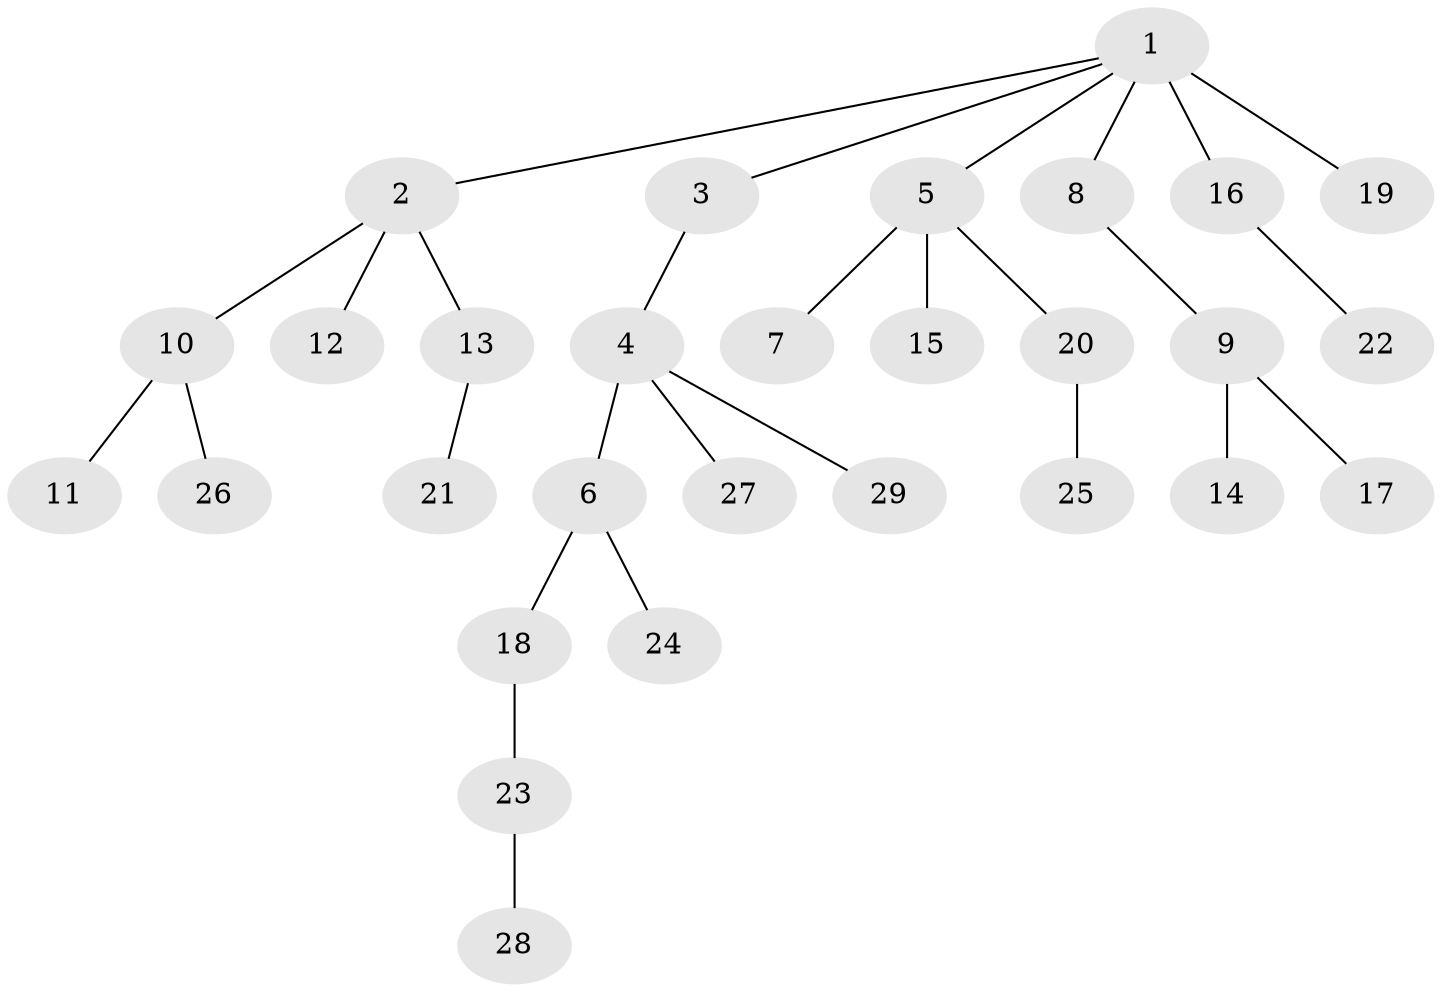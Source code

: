 // original degree distribution, {8: 0.010638297872340425, 7: 0.031914893617021274, 5: 0.0425531914893617, 3: 0.10638297872340426, 2: 0.26595744680851063, 1: 0.5212765957446809, 4: 0.02127659574468085}
// Generated by graph-tools (version 1.1) at 2025/51/03/04/25 22:51:48]
// undirected, 29 vertices, 28 edges
graph export_dot {
  node [color=gray90,style=filled];
  1;
  2;
  3;
  4;
  5;
  6;
  7;
  8;
  9;
  10;
  11;
  12;
  13;
  14;
  15;
  16;
  17;
  18;
  19;
  20;
  21;
  22;
  23;
  24;
  25;
  26;
  27;
  28;
  29;
  1 -- 2 [weight=1.0];
  1 -- 3 [weight=1.0];
  1 -- 5 [weight=1.0];
  1 -- 8 [weight=1.0];
  1 -- 16 [weight=2.0];
  1 -- 19 [weight=2.0];
  2 -- 10 [weight=1.0];
  2 -- 12 [weight=1.0];
  2 -- 13 [weight=1.0];
  3 -- 4 [weight=1.0];
  4 -- 6 [weight=1.0];
  4 -- 27 [weight=1.0];
  4 -- 29 [weight=1.0];
  5 -- 7 [weight=1.0];
  5 -- 15 [weight=1.0];
  5 -- 20 [weight=1.0];
  6 -- 18 [weight=1.0];
  6 -- 24 [weight=1.0];
  8 -- 9 [weight=1.0];
  9 -- 14 [weight=1.0];
  9 -- 17 [weight=1.0];
  10 -- 11 [weight=1.0];
  10 -- 26 [weight=1.0];
  13 -- 21 [weight=1.0];
  16 -- 22 [weight=1.0];
  18 -- 23 [weight=1.0];
  20 -- 25 [weight=3.0];
  23 -- 28 [weight=2.0];
}
